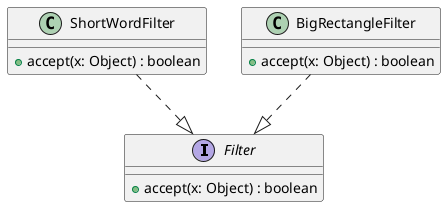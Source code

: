 @startuml
interface Filter {
  + accept(x: Object) : boolean
}

class ShortWordFilter {
  + accept(x: Object) : boolean
}

class BigRectangleFilter {
  + accept(x: Object) : boolean
}

ShortWordFilter ..|> Filter
BigRectangleFilter ..|> Filter
@enduml

